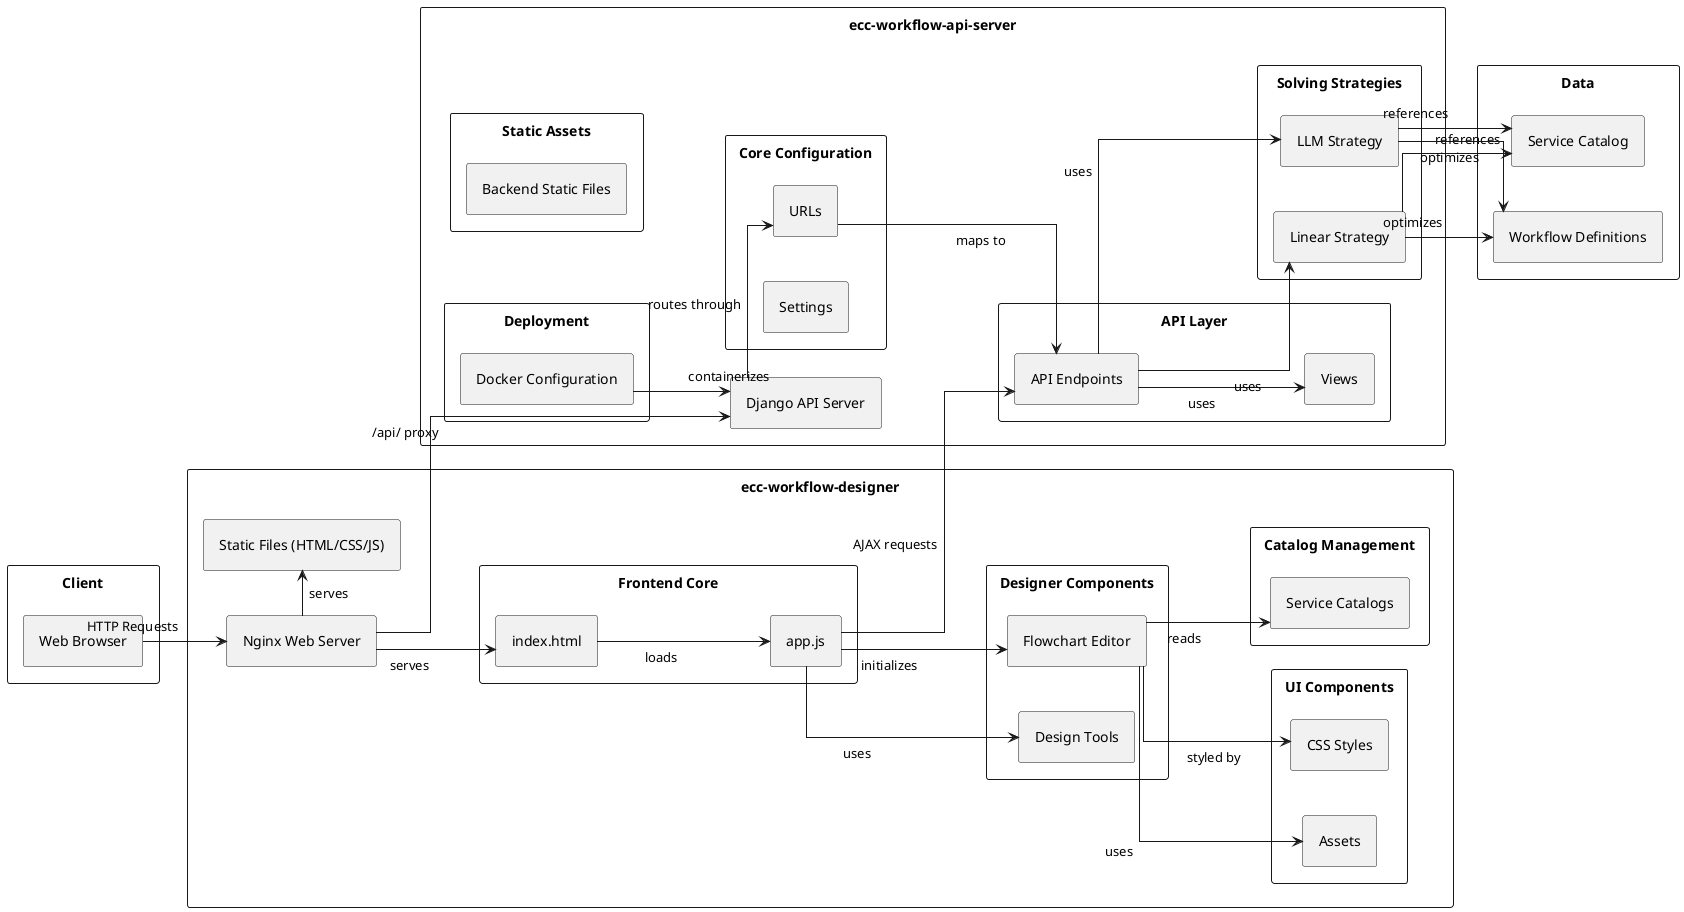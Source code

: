 @startuml Workflow Service Optimizer

!define RECTANGLE class
skinparam componentStyle rectangle
skinparam packageStyle rectangle
skinparam linetype ortho
skinparam padding 6
skinparam packagePadding 10
skinparam nodesep 45
skinparam ranksep 60

'Layout optimization
left to right direction

'Client Side
package "Client" {
  [Web Browser] as Browser
}

'Frontend Components
package "ecc-workflow-designer" {
  [Nginx Web Server] as Nginx
  [Static Files (HTML/CSS/JS)] as Static
  
  package "Frontend Core" {
    [app.js] as AppJs
    [index.html] as IndexHtml
  }
  
  package "UI Components" {
    [CSS Styles] as Styles
    [Assets] as Assets
  }
  
  package "Designer Components" {
    [Flowchart Editor] as FlowchartEditor
    [Design Tools] as DesignTools
  }
  
  package "Catalog Management" {
    [Service Catalogs] as FrontendCatalogs
  }
}

'Backend Components
package "ecc-workflow-api-server" {
  [Django API Server] as Django
  
  package "Core Configuration" {
    [Settings] as Settings
    [URLs] as Urls
  }
  
  package "API Layer" {
    [API Endpoints] as API
    [Views] as Views
  }
  
  package "Solving Strategies" {
    [LLM Strategy] as LLMStrategy
    [Linear Strategy] as LinearStrategy
  }
  
  package "Static Assets" {
    [Backend Static Files] as BackendStatic
  }
  
  package "Deployment" {
    [Docker Configuration] as DockerConfig
  }
}

'Data layer at the bottom for clear separation
package "Data" {
  [Service Catalog] as Catalog
  [Workflow Definitions] as Workflows
}

'Relationships
'Client to Frontend
Browser --> Nginx : HTTP Requests
Nginx -right-> Static : serves
Nginx -down-> Django : /api/ proxy

'Frontend Internal
Nginx -down-> IndexHtml : serves
IndexHtml --> AppJs : loads
AppJs --> FlowchartEditor : initializes
AppJs --> DesignTools : uses
FlowchartEditor --> Styles : styled by
FlowchartEditor --> Assets : uses
FlowchartEditor --> FrontendCatalogs : reads

'Frontend to Backend
AppJs -down-> API : AJAX requests

'Backend Internal
Django -right-> Urls : routes through
Urls --> API : maps to
API --> Views : uses

'Solving Logic
API -down-> LLMStrategy : uses
API -down-> LinearStrategy : uses

'Data Access
LLMStrategy --> Catalog : references
LinearStrategy --> Catalog : references
LLMStrategy --> Workflows : optimizes
LinearStrategy --> Workflows : optimizes

'Deployment
DockerConfig --> Django : containerizes

@enduml